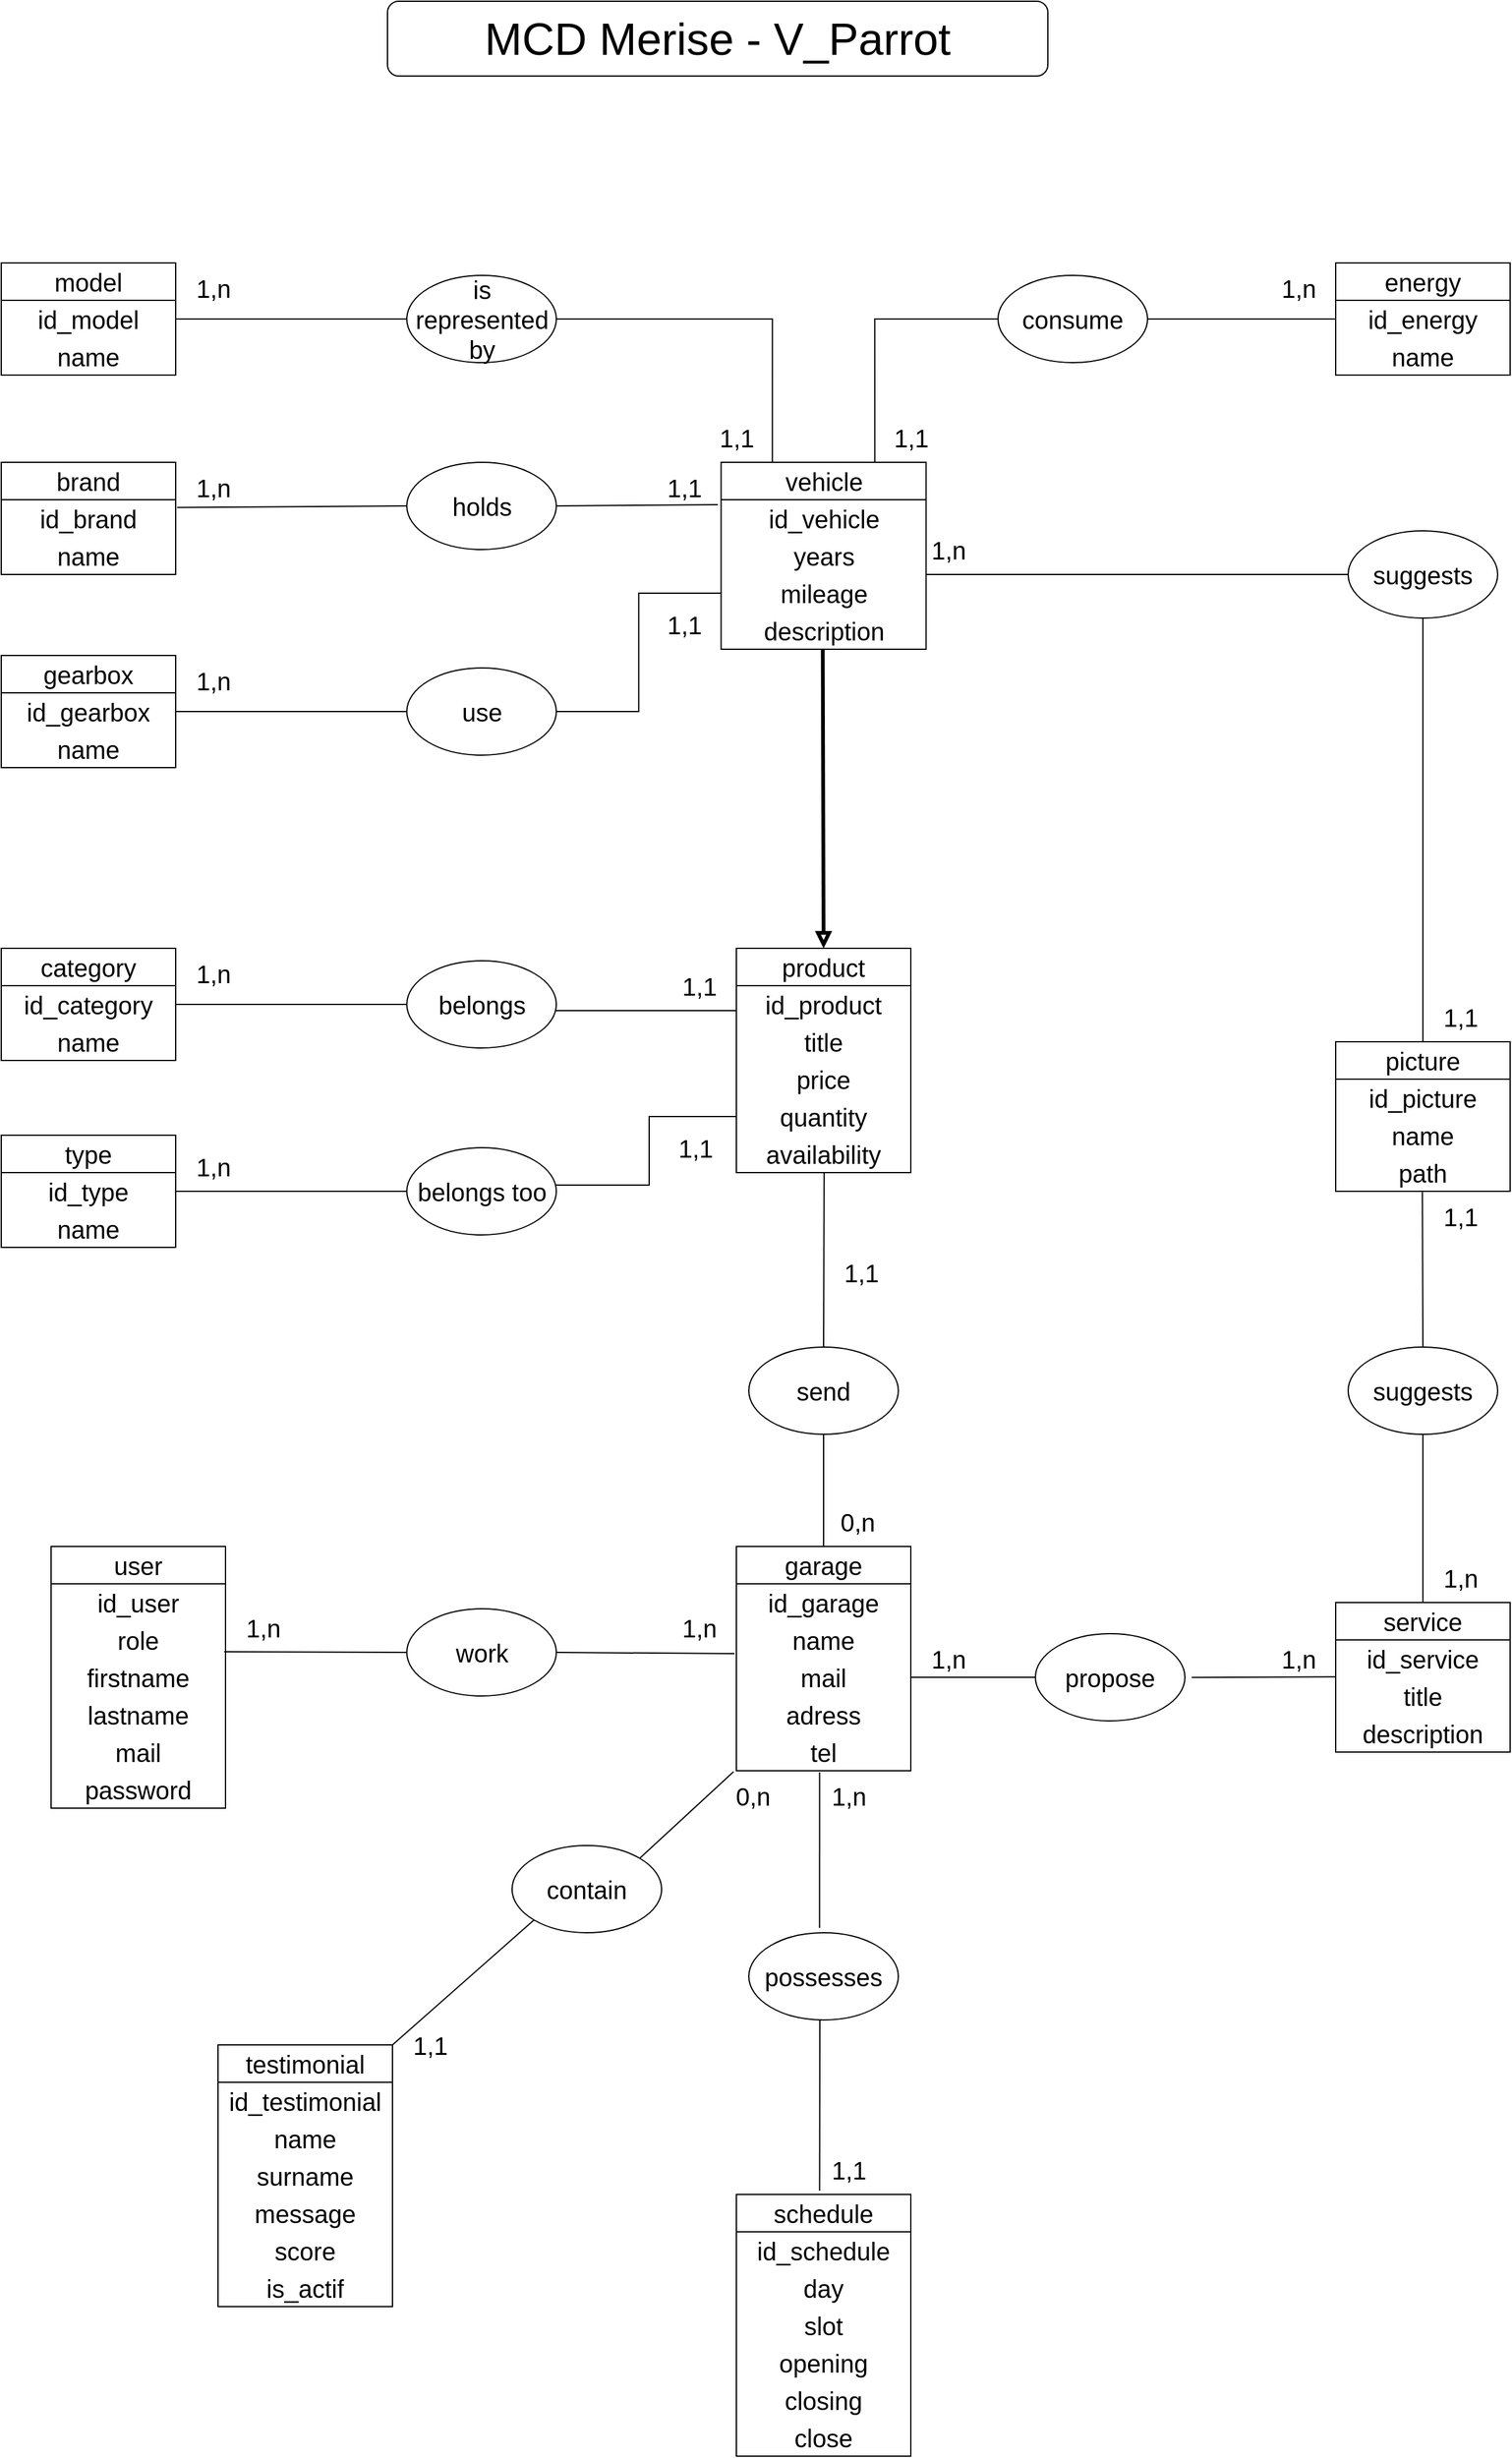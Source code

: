 <mxfile>
    <diagram name="Page-1" id="JTDgjrsOg8VIrQ7j6ZKq">
        <mxGraphModel dx="1249" dy="867" grid="1" gridSize="20" guides="1" tooltips="1" connect="1" arrows="1" fold="1" page="1" pageScale="1" pageWidth="827" pageHeight="1169" math="0" shadow="0">
            <root>
                <mxCell id="0"/>
                <mxCell id="1" parent="0"/>
                <mxCell id="MFYeefzVg2YBX95TLZvp-1" value="&lt;font style=&quot;font-size: 36px;&quot;&gt;MCD Merise - V_Parrot&lt;/font&gt;" style="rounded=1;whiteSpace=wrap;html=1;" parent="1" vertex="1">
                    <mxGeometry x="550" y="30" width="530" height="60" as="geometry"/>
                </mxCell>
                <mxCell id="MFYeefzVg2YBX95TLZvp-6" value="schedule" style="swimlane;fontStyle=0;childLayout=stackLayout;horizontal=1;startSize=30;horizontalStack=0;resizeParent=1;resizeParentMax=0;resizeLast=0;collapsible=1;marginBottom=0;whiteSpace=wrap;html=1;align=center;fontSize=20;" parent="1" vertex="1">
                    <mxGeometry x="830" y="1790" width="140" height="210" as="geometry"/>
                </mxCell>
                <mxCell id="MFYeefzVg2YBX95TLZvp-7" value="id_schedule" style="text;strokeColor=none;fillColor=none;align=center;verticalAlign=middle;spacingLeft=4;spacingRight=4;overflow=hidden;points=[[0,0.5],[1,0.5]];portConstraint=eastwest;rotatable=0;whiteSpace=wrap;html=1;fontSize=20;" parent="MFYeefzVg2YBX95TLZvp-6" vertex="1">
                    <mxGeometry y="30" width="140" height="30" as="geometry"/>
                </mxCell>
                <mxCell id="MFYeefzVg2YBX95TLZvp-8" value="day" style="text;strokeColor=none;fillColor=none;align=center;verticalAlign=middle;spacingLeft=4;spacingRight=4;overflow=hidden;points=[[0,0.5],[1,0.5]];portConstraint=eastwest;rotatable=0;whiteSpace=wrap;html=1;fontSize=20;" parent="MFYeefzVg2YBX95TLZvp-6" vertex="1">
                    <mxGeometry y="60" width="140" height="30" as="geometry"/>
                </mxCell>
                <mxCell id="MFYeefzVg2YBX95TLZvp-9" value="slot" style="text;strokeColor=none;fillColor=none;align=center;verticalAlign=middle;spacingLeft=4;spacingRight=4;overflow=hidden;points=[[0,0.5],[1,0.5]];portConstraint=eastwest;rotatable=0;whiteSpace=wrap;html=1;fontSize=20;" parent="MFYeefzVg2YBX95TLZvp-6" vertex="1">
                    <mxGeometry y="90" width="140" height="30" as="geometry"/>
                </mxCell>
                <mxCell id="MFYeefzVg2YBX95TLZvp-12" value="opening" style="text;strokeColor=none;fillColor=none;align=center;verticalAlign=middle;spacingLeft=4;spacingRight=4;overflow=hidden;points=[[0,0.5],[1,0.5]];portConstraint=eastwest;rotatable=0;whiteSpace=wrap;html=1;fontSize=20;" parent="MFYeefzVg2YBX95TLZvp-6" vertex="1">
                    <mxGeometry y="120" width="140" height="30" as="geometry"/>
                </mxCell>
                <mxCell id="MFYeefzVg2YBX95TLZvp-13" value="closing" style="text;strokeColor=none;fillColor=none;align=center;verticalAlign=middle;spacingLeft=4;spacingRight=4;overflow=hidden;points=[[0,0.5],[1,0.5]];portConstraint=eastwest;rotatable=0;whiteSpace=wrap;html=1;fontSize=20;" parent="MFYeefzVg2YBX95TLZvp-6" vertex="1">
                    <mxGeometry y="150" width="140" height="30" as="geometry"/>
                </mxCell>
                <mxCell id="MFYeefzVg2YBX95TLZvp-14" value="close" style="text;strokeColor=none;fillColor=none;align=center;verticalAlign=middle;spacingLeft=4;spacingRight=4;overflow=hidden;points=[[0,0.5],[1,0.5]];portConstraint=eastwest;rotatable=0;whiteSpace=wrap;html=1;fontSize=20;" parent="MFYeefzVg2YBX95TLZvp-6" vertex="1">
                    <mxGeometry y="180" width="140" height="30" as="geometry"/>
                </mxCell>
                <mxCell id="MFYeefzVg2YBX95TLZvp-15" value="garage" style="swimlane;fontStyle=0;childLayout=stackLayout;horizontal=1;startSize=30;horizontalStack=0;resizeParent=1;resizeParentMax=0;resizeLast=0;collapsible=1;marginBottom=0;whiteSpace=wrap;html=1;align=center;fontSize=20;" parent="1" vertex="1">
                    <mxGeometry x="830" y="1270" width="140" height="180" as="geometry"/>
                </mxCell>
                <mxCell id="MFYeefzVg2YBX95TLZvp-16" value="id_garage" style="text;strokeColor=none;fillColor=none;align=center;verticalAlign=middle;spacingLeft=4;spacingRight=4;overflow=hidden;points=[[0,0.5],[1,0.5]];portConstraint=eastwest;rotatable=0;whiteSpace=wrap;html=1;fontSize=20;" parent="MFYeefzVg2YBX95TLZvp-15" vertex="1">
                    <mxGeometry y="30" width="140" height="30" as="geometry"/>
                </mxCell>
                <mxCell id="MFYeefzVg2YBX95TLZvp-17" value="name" style="text;strokeColor=none;fillColor=none;align=center;verticalAlign=middle;spacingLeft=4;spacingRight=4;overflow=hidden;points=[[0,0.5],[1,0.5]];portConstraint=eastwest;rotatable=0;whiteSpace=wrap;html=1;fontSize=20;" parent="MFYeefzVg2YBX95TLZvp-15" vertex="1">
                    <mxGeometry y="60" width="140" height="30" as="geometry"/>
                </mxCell>
                <mxCell id="MFYeefzVg2YBX95TLZvp-18" value="mail" style="text;strokeColor=none;fillColor=none;align=center;verticalAlign=middle;spacingLeft=4;spacingRight=4;overflow=hidden;points=[[0,0.5],[1,0.5]];portConstraint=eastwest;rotatable=0;whiteSpace=wrap;html=1;fontSize=20;" parent="MFYeefzVg2YBX95TLZvp-15" vertex="1">
                    <mxGeometry y="90" width="140" height="30" as="geometry"/>
                </mxCell>
                <mxCell id="MFYeefzVg2YBX95TLZvp-19" value="adress" style="text;strokeColor=none;fillColor=none;align=center;verticalAlign=middle;spacingLeft=4;spacingRight=4;overflow=hidden;points=[[0,0.5],[1,0.5]];portConstraint=eastwest;rotatable=0;whiteSpace=wrap;html=1;fontSize=20;" parent="MFYeefzVg2YBX95TLZvp-15" vertex="1">
                    <mxGeometry y="120" width="140" height="30" as="geometry"/>
                </mxCell>
                <mxCell id="MFYeefzVg2YBX95TLZvp-21" value="tel" style="text;strokeColor=none;fillColor=none;align=center;verticalAlign=middle;spacingLeft=4;spacingRight=4;overflow=hidden;points=[[0,0.5],[1,0.5]];portConstraint=eastwest;rotatable=0;whiteSpace=wrap;html=1;fontSize=20;" parent="MFYeefzVg2YBX95TLZvp-15" vertex="1">
                    <mxGeometry y="150" width="140" height="30" as="geometry"/>
                </mxCell>
                <mxCell id="MFYeefzVg2YBX95TLZvp-22" value="possesses" style="ellipse;whiteSpace=wrap;html=1;fontSize=20;" parent="1" vertex="1">
                    <mxGeometry x="840" y="1580" width="120" height="70" as="geometry"/>
                </mxCell>
                <mxCell id="MFYeefzVg2YBX95TLZvp-23" value="" style="endArrow=none;html=1;rounded=0;entryX=0.477;entryY=1.043;entryDx=0;entryDy=0;entryPerimeter=0;exitX=0.473;exitY=-0.055;exitDx=0;exitDy=0;exitPerimeter=0;" parent="1" source="MFYeefzVg2YBX95TLZvp-22" target="MFYeefzVg2YBX95TLZvp-21" edge="1">
                    <mxGeometry width="50" height="50" relative="1" as="geometry">
                        <mxPoint x="890" y="1570" as="sourcePoint"/>
                        <mxPoint x="920" y="1470" as="targetPoint"/>
                    </mxGeometry>
                </mxCell>
                <mxCell id="MFYeefzVg2YBX95TLZvp-24" value="1,n" style="text;html=1;align=center;verticalAlign=middle;resizable=0;points=[];autosize=1;strokeColor=none;fillColor=none;fontSize=20;" parent="1" vertex="1">
                    <mxGeometry x="890" y="1450" width="60" height="40" as="geometry"/>
                </mxCell>
                <mxCell id="MFYeefzVg2YBX95TLZvp-25" value="" style="endArrow=none;html=1;rounded=0;entryX=0.477;entryY=1.043;entryDx=0;entryDy=0;entryPerimeter=0;exitX=0.477;exitY=-0.014;exitDx=0;exitDy=0;exitPerimeter=0;" parent="1" source="MFYeefzVg2YBX95TLZvp-6" edge="1">
                    <mxGeometry width="50" height="50" relative="1" as="geometry">
                        <mxPoint x="897" y="1745" as="sourcePoint"/>
                        <mxPoint x="897" y="1650" as="targetPoint"/>
                    </mxGeometry>
                </mxCell>
                <mxCell id="MFYeefzVg2YBX95TLZvp-26" value="1,1" style="text;html=1;align=center;verticalAlign=middle;resizable=0;points=[];autosize=1;strokeColor=none;fillColor=none;fontSize=20;" parent="1" vertex="1">
                    <mxGeometry x="890" y="1750" width="60" height="40" as="geometry"/>
                </mxCell>
                <mxCell id="MFYeefzVg2YBX95TLZvp-27" value="propose" style="ellipse;whiteSpace=wrap;html=1;fontSize=20;" parent="1" vertex="1">
                    <mxGeometry x="1070" y="1340" width="120" height="70" as="geometry"/>
                </mxCell>
                <mxCell id="MFYeefzVg2YBX95TLZvp-28" value="service" style="swimlane;fontStyle=0;childLayout=stackLayout;horizontal=1;startSize=30;horizontalStack=0;resizeParent=1;resizeParentMax=0;resizeLast=0;collapsible=1;marginBottom=0;whiteSpace=wrap;html=1;align=center;fontSize=20;" parent="1" vertex="1">
                    <mxGeometry x="1311" y="1315" width="140" height="120" as="geometry"/>
                </mxCell>
                <mxCell id="MFYeefzVg2YBX95TLZvp-29" value="id_service" style="text;strokeColor=none;fillColor=none;align=center;verticalAlign=middle;spacingLeft=4;spacingRight=4;overflow=hidden;points=[[0,0.5],[1,0.5]];portConstraint=eastwest;rotatable=0;whiteSpace=wrap;html=1;fontSize=20;" parent="MFYeefzVg2YBX95TLZvp-28" vertex="1">
                    <mxGeometry y="30" width="140" height="30" as="geometry"/>
                </mxCell>
                <mxCell id="MFYeefzVg2YBX95TLZvp-30" value="title" style="text;strokeColor=none;fillColor=none;align=center;verticalAlign=middle;spacingLeft=4;spacingRight=4;overflow=hidden;points=[[0,0.5],[1,0.5]];portConstraint=eastwest;rotatable=0;whiteSpace=wrap;html=1;fontSize=20;" parent="MFYeefzVg2YBX95TLZvp-28" vertex="1">
                    <mxGeometry y="60" width="140" height="30" as="geometry"/>
                </mxCell>
                <mxCell id="MFYeefzVg2YBX95TLZvp-31" value="description" style="text;strokeColor=none;fillColor=none;align=center;verticalAlign=middle;spacingLeft=4;spacingRight=4;overflow=hidden;points=[[0,0.5],[1,0.5]];portConstraint=eastwest;rotatable=0;whiteSpace=wrap;html=1;fontSize=20;" parent="MFYeefzVg2YBX95TLZvp-28" vertex="1">
                    <mxGeometry y="90" width="140" height="30" as="geometry"/>
                </mxCell>
                <mxCell id="MFYeefzVg2YBX95TLZvp-35" value="" style="endArrow=none;html=1;rounded=0;entryX=1;entryY=0.5;entryDx=0;entryDy=0;entryPerimeter=0;exitX=0;exitY=0.5;exitDx=0;exitDy=0;" parent="1" source="MFYeefzVg2YBX95TLZvp-27" target="MFYeefzVg2YBX95TLZvp-18" edge="1">
                    <mxGeometry width="50" height="50" relative="1" as="geometry">
                        <mxPoint x="970" y="1465" as="sourcePoint"/>
                        <mxPoint x="970" y="1370" as="targetPoint"/>
                    </mxGeometry>
                </mxCell>
                <mxCell id="MFYeefzVg2YBX95TLZvp-36" value="" style="endArrow=none;html=1;rounded=0;exitX=0;exitY=0.5;exitDx=0;exitDy=0;entryX=1.045;entryY=0.502;entryDx=0;entryDy=0;entryPerimeter=0;" parent="1" target="MFYeefzVg2YBX95TLZvp-27" edge="1">
                    <mxGeometry width="50" height="50" relative="1" as="geometry">
                        <mxPoint x="1311" y="1374.66" as="sourcePoint"/>
                        <mxPoint x="1210" y="1375" as="targetPoint"/>
                    </mxGeometry>
                </mxCell>
                <mxCell id="MFYeefzVg2YBX95TLZvp-37" value="testimonial" style="swimlane;fontStyle=0;childLayout=stackLayout;horizontal=1;startSize=30;horizontalStack=0;resizeParent=1;resizeParentMax=0;resizeLast=0;collapsible=1;marginBottom=0;whiteSpace=wrap;html=1;align=center;fontSize=20;" parent="1" vertex="1">
                    <mxGeometry x="414" y="1670" width="140" height="210" as="geometry"/>
                </mxCell>
                <mxCell id="MFYeefzVg2YBX95TLZvp-38" value="id_testimonial" style="text;strokeColor=none;fillColor=none;align=center;verticalAlign=middle;spacingLeft=4;spacingRight=4;overflow=hidden;points=[[0,0.5],[1,0.5]];portConstraint=eastwest;rotatable=0;whiteSpace=wrap;html=1;fontSize=20;" parent="MFYeefzVg2YBX95TLZvp-37" vertex="1">
                    <mxGeometry y="30" width="140" height="30" as="geometry"/>
                </mxCell>
                <mxCell id="MFYeefzVg2YBX95TLZvp-39" value="name" style="text;strokeColor=none;fillColor=none;align=center;verticalAlign=middle;spacingLeft=4;spacingRight=4;overflow=hidden;points=[[0,0.5],[1,0.5]];portConstraint=eastwest;rotatable=0;whiteSpace=wrap;html=1;fontSize=20;" parent="MFYeefzVg2YBX95TLZvp-37" vertex="1">
                    <mxGeometry y="60" width="140" height="30" as="geometry"/>
                </mxCell>
                <mxCell id="MFYeefzVg2YBX95TLZvp-40" value="surname" style="text;strokeColor=none;fillColor=none;align=center;verticalAlign=middle;spacingLeft=4;spacingRight=4;overflow=hidden;points=[[0,0.5],[1,0.5]];portConstraint=eastwest;rotatable=0;whiteSpace=wrap;html=1;fontSize=20;" parent="MFYeefzVg2YBX95TLZvp-37" vertex="1">
                    <mxGeometry y="90" width="140" height="30" as="geometry"/>
                </mxCell>
                <mxCell id="MFYeefzVg2YBX95TLZvp-41" value="message" style="text;strokeColor=none;fillColor=none;align=center;verticalAlign=middle;spacingLeft=4;spacingRight=4;overflow=hidden;points=[[0,0.5],[1,0.5]];portConstraint=eastwest;rotatable=0;whiteSpace=wrap;html=1;fontSize=20;" parent="MFYeefzVg2YBX95TLZvp-37" vertex="1">
                    <mxGeometry y="120" width="140" height="30" as="geometry"/>
                </mxCell>
                <mxCell id="MFYeefzVg2YBX95TLZvp-42" value="score" style="text;strokeColor=none;fillColor=none;align=center;verticalAlign=middle;spacingLeft=4;spacingRight=4;overflow=hidden;points=[[0,0.5],[1,0.5]];portConstraint=eastwest;rotatable=0;whiteSpace=wrap;html=1;fontSize=20;" parent="MFYeefzVg2YBX95TLZvp-37" vertex="1">
                    <mxGeometry y="150" width="140" height="30" as="geometry"/>
                </mxCell>
                <mxCell id="MFYeefzVg2YBX95TLZvp-43" value="is_actif" style="text;strokeColor=none;fillColor=none;align=center;verticalAlign=middle;spacingLeft=4;spacingRight=4;overflow=hidden;points=[[0,0.5],[1,0.5]];portConstraint=eastwest;rotatable=0;whiteSpace=wrap;html=1;fontSize=20;" parent="MFYeefzVg2YBX95TLZvp-37" vertex="1">
                    <mxGeometry y="180" width="140" height="30" as="geometry"/>
                </mxCell>
                <mxCell id="MFYeefzVg2YBX95TLZvp-44" value="contain" style="ellipse;whiteSpace=wrap;html=1;fontSize=20;" parent="1" vertex="1">
                    <mxGeometry x="650" y="1510" width="120" height="70" as="geometry"/>
                </mxCell>
                <mxCell id="MFYeefzVg2YBX95TLZvp-45" value="1,n" style="text;html=1;align=center;verticalAlign=middle;resizable=0;points=[];autosize=1;strokeColor=none;fillColor=none;fontSize=20;" parent="1" vertex="1">
                    <mxGeometry x="1251" y="1340" width="60" height="40" as="geometry"/>
                </mxCell>
                <mxCell id="MFYeefzVg2YBX95TLZvp-46" value="1,n" style="text;html=1;align=center;verticalAlign=middle;resizable=0;points=[];autosize=1;strokeColor=none;fillColor=none;fontSize=20;" parent="1" vertex="1">
                    <mxGeometry x="970" y="1340" width="60" height="40" as="geometry"/>
                </mxCell>
                <mxCell id="MFYeefzVg2YBX95TLZvp-47" value="" style="endArrow=none;html=1;rounded=0;entryX=-0.016;entryY=1.025;entryDx=0;entryDy=0;entryPerimeter=0;exitX=1;exitY=0;exitDx=0;exitDy=0;" parent="1" source="MFYeefzVg2YBX95TLZvp-44" target="MFYeefzVg2YBX95TLZvp-21" edge="1">
                    <mxGeometry width="50" height="50" relative="1" as="geometry">
                        <mxPoint x="750" y="1560" as="sourcePoint"/>
                        <mxPoint x="800" y="1510" as="targetPoint"/>
                    </mxGeometry>
                </mxCell>
                <mxCell id="MFYeefzVg2YBX95TLZvp-48" value="" style="endArrow=none;html=1;rounded=0;exitX=1;exitY=0;exitDx=0;exitDy=0;entryX=0;entryY=1;entryDx=0;entryDy=0;" parent="1" source="MFYeefzVg2YBX95TLZvp-37" target="MFYeefzVg2YBX95TLZvp-44" edge="1">
                    <mxGeometry width="50" height="50" relative="1" as="geometry">
                        <mxPoint x="810" y="1580" as="sourcePoint"/>
                        <mxPoint x="860" y="1530" as="targetPoint"/>
                    </mxGeometry>
                </mxCell>
                <mxCell id="MFYeefzVg2YBX95TLZvp-49" value="1,1" style="text;html=1;align=center;verticalAlign=middle;resizable=0;points=[];autosize=1;strokeColor=none;fillColor=none;fontSize=20;" parent="1" vertex="1">
                    <mxGeometry x="554" y="1650" width="60" height="40" as="geometry"/>
                </mxCell>
                <mxCell id="MFYeefzVg2YBX95TLZvp-50" value="0,n" style="text;html=1;align=center;verticalAlign=middle;resizable=0;points=[];autosize=1;strokeColor=none;fillColor=none;fontSize=20;" parent="1" vertex="1">
                    <mxGeometry x="812.5" y="1450" width="60" height="40" as="geometry"/>
                </mxCell>
                <mxCell id="MFYeefzVg2YBX95TLZvp-51" value="product" style="swimlane;fontStyle=0;childLayout=stackLayout;horizontal=1;startSize=30;horizontalStack=0;resizeParent=1;resizeParentMax=0;resizeLast=0;collapsible=1;marginBottom=0;whiteSpace=wrap;html=1;align=center;fontSize=20;" parent="1" vertex="1">
                    <mxGeometry x="830" y="790" width="140" height="180" as="geometry"/>
                </mxCell>
                <mxCell id="MFYeefzVg2YBX95TLZvp-52" value="id_product" style="text;strokeColor=none;fillColor=none;align=center;verticalAlign=middle;spacingLeft=4;spacingRight=4;overflow=hidden;points=[[0,0.5],[1,0.5]];portConstraint=eastwest;rotatable=0;whiteSpace=wrap;html=1;fontSize=20;" parent="MFYeefzVg2YBX95TLZvp-51" vertex="1">
                    <mxGeometry y="30" width="140" height="30" as="geometry"/>
                </mxCell>
                <mxCell id="MFYeefzVg2YBX95TLZvp-53" value="title" style="text;strokeColor=none;fillColor=none;align=center;verticalAlign=middle;spacingLeft=4;spacingRight=4;overflow=hidden;points=[[0,0.5],[1,0.5]];portConstraint=eastwest;rotatable=0;whiteSpace=wrap;html=1;fontSize=20;" parent="MFYeefzVg2YBX95TLZvp-51" vertex="1">
                    <mxGeometry y="60" width="140" height="30" as="geometry"/>
                </mxCell>
                <mxCell id="MFYeefzVg2YBX95TLZvp-54" value="price" style="text;strokeColor=none;fillColor=none;align=center;verticalAlign=middle;spacingLeft=4;spacingRight=4;overflow=hidden;points=[[0,0.5],[1,0.5]];portConstraint=eastwest;rotatable=0;whiteSpace=wrap;html=1;fontSize=20;" parent="MFYeefzVg2YBX95TLZvp-51" vertex="1">
                    <mxGeometry y="90" width="140" height="30" as="geometry"/>
                </mxCell>
                <mxCell id="MFYeefzVg2YBX95TLZvp-65" value="quantity" style="text;strokeColor=none;fillColor=none;align=center;verticalAlign=middle;spacingLeft=4;spacingRight=4;overflow=hidden;points=[[0,0.5],[1,0.5]];portConstraint=eastwest;rotatable=0;whiteSpace=wrap;html=1;fontSize=20;" parent="MFYeefzVg2YBX95TLZvp-51" vertex="1">
                    <mxGeometry y="120" width="140" height="30" as="geometry"/>
                </mxCell>
                <mxCell id="_IsvfJTw4x8gKUq2jgQw-2" value="availability" style="text;strokeColor=none;fillColor=none;align=center;verticalAlign=middle;spacingLeft=4;spacingRight=4;overflow=hidden;points=[[0,0.5],[1,0.5]];portConstraint=eastwest;rotatable=0;whiteSpace=wrap;html=1;fontSize=20;" parent="MFYeefzVg2YBX95TLZvp-51" vertex="1">
                    <mxGeometry y="150" width="140" height="30" as="geometry"/>
                </mxCell>
                <mxCell id="MFYeefzVg2YBX95TLZvp-58" value="send" style="ellipse;whiteSpace=wrap;html=1;fontSize=20;" parent="1" vertex="1">
                    <mxGeometry x="840" y="1110" width="120" height="70" as="geometry"/>
                </mxCell>
                <mxCell id="MFYeefzVg2YBX95TLZvp-59" value="" style="endArrow=none;html=1;rounded=0;entryX=0.5;entryY=1;entryDx=0;entryDy=0;exitX=0.5;exitY=0;exitDx=0;exitDy=0;" parent="1" source="MFYeefzVg2YBX95TLZvp-15" target="MFYeefzVg2YBX95TLZvp-58" edge="1">
                    <mxGeometry width="50" height="50" relative="1" as="geometry">
                        <mxPoint x="970" y="1230" as="sourcePoint"/>
                        <mxPoint x="980" y="1130" as="targetPoint"/>
                    </mxGeometry>
                </mxCell>
                <mxCell id="MFYeefzVg2YBX95TLZvp-60" value="" style="endArrow=none;html=1;rounded=0;exitX=0.5;exitY=0;exitDx=0;exitDy=0;entryX=0.503;entryY=1.005;entryDx=0;entryDy=0;entryPerimeter=0;" parent="1" source="MFYeefzVg2YBX95TLZvp-58" target="_IsvfJTw4x8gKUq2jgQw-2" edge="1">
                    <mxGeometry width="50" height="50" relative="1" as="geometry">
                        <mxPoint x="930" y="1180" as="sourcePoint"/>
                        <mxPoint x="898" y="1010" as="targetPoint"/>
                    </mxGeometry>
                </mxCell>
                <mxCell id="MFYeefzVg2YBX95TLZvp-61" value="0,n" style="text;html=1;align=center;verticalAlign=middle;resizable=0;points=[];autosize=1;strokeColor=none;fillColor=none;fontSize=20;" parent="1" vertex="1">
                    <mxGeometry x="897" y="1230" width="60" height="40" as="geometry"/>
                </mxCell>
                <mxCell id="MFYeefzVg2YBX95TLZvp-62" value="1,1" style="text;html=1;align=center;verticalAlign=middle;resizable=0;points=[];autosize=1;strokeColor=none;fillColor=none;fontSize=20;" parent="1" vertex="1">
                    <mxGeometry x="900" y="1030" width="60" height="40" as="geometry"/>
                </mxCell>
                <mxCell id="MFYeefzVg2YBX95TLZvp-66" value="user" style="swimlane;fontStyle=0;childLayout=stackLayout;horizontal=1;startSize=30;horizontalStack=0;resizeParent=1;resizeParentMax=0;resizeLast=0;collapsible=1;marginBottom=0;whiteSpace=wrap;html=1;align=center;fontSize=20;" parent="1" vertex="1">
                    <mxGeometry x="280" y="1270" width="140" height="210" as="geometry"/>
                </mxCell>
                <mxCell id="MFYeefzVg2YBX95TLZvp-67" value="id_user" style="text;strokeColor=none;fillColor=none;align=center;verticalAlign=middle;spacingLeft=4;spacingRight=4;overflow=hidden;points=[[0,0.5],[1,0.5]];portConstraint=eastwest;rotatable=0;whiteSpace=wrap;html=1;fontSize=20;" parent="MFYeefzVg2YBX95TLZvp-66" vertex="1">
                    <mxGeometry y="30" width="140" height="30" as="geometry"/>
                </mxCell>
                <mxCell id="3" value="role" style="text;strokeColor=none;fillColor=none;align=center;verticalAlign=middle;spacingLeft=4;spacingRight=4;overflow=hidden;points=[[0,0.5],[1,0.5]];portConstraint=eastwest;rotatable=0;whiteSpace=wrap;html=1;fontSize=20;" vertex="1" parent="MFYeefzVg2YBX95TLZvp-66">
                    <mxGeometry y="60" width="140" height="30" as="geometry"/>
                </mxCell>
                <mxCell id="MFYeefzVg2YBX95TLZvp-68" value="firstname" style="text;strokeColor=none;fillColor=none;align=center;verticalAlign=middle;spacingLeft=4;spacingRight=4;overflow=hidden;points=[[0,0.5],[1,0.5]];portConstraint=eastwest;rotatable=0;whiteSpace=wrap;html=1;fontSize=20;" parent="MFYeefzVg2YBX95TLZvp-66" vertex="1">
                    <mxGeometry y="90" width="140" height="30" as="geometry"/>
                </mxCell>
                <mxCell id="MFYeefzVg2YBX95TLZvp-69" value="lastname" style="text;strokeColor=none;fillColor=none;align=center;verticalAlign=middle;spacingLeft=4;spacingRight=4;overflow=hidden;points=[[0,0.5],[1,0.5]];portConstraint=eastwest;rotatable=0;whiteSpace=wrap;html=1;fontSize=20;" parent="MFYeefzVg2YBX95TLZvp-66" vertex="1">
                    <mxGeometry y="120" width="140" height="30" as="geometry"/>
                </mxCell>
                <mxCell id="MFYeefzVg2YBX95TLZvp-70" value="mail" style="text;strokeColor=none;fillColor=none;align=center;verticalAlign=middle;spacingLeft=4;spacingRight=4;overflow=hidden;points=[[0,0.5],[1,0.5]];portConstraint=eastwest;rotatable=0;whiteSpace=wrap;html=1;fontSize=20;" parent="MFYeefzVg2YBX95TLZvp-66" vertex="1">
                    <mxGeometry y="150" width="140" height="30" as="geometry"/>
                </mxCell>
                <mxCell id="MFYeefzVg2YBX95TLZvp-71" value="password" style="text;strokeColor=none;fillColor=none;align=center;verticalAlign=middle;spacingLeft=4;spacingRight=4;overflow=hidden;points=[[0,0.5],[1,0.5]];portConstraint=eastwest;rotatable=0;whiteSpace=wrap;html=1;fontSize=20;" parent="MFYeefzVg2YBX95TLZvp-66" vertex="1">
                    <mxGeometry y="180" width="140" height="30" as="geometry"/>
                </mxCell>
                <mxCell id="MFYeefzVg2YBX95TLZvp-77" value="work" style="ellipse;whiteSpace=wrap;html=1;fontSize=20;" parent="1" vertex="1">
                    <mxGeometry x="565.5" y="1320" width="120" height="70" as="geometry"/>
                </mxCell>
                <mxCell id="MFYeefzVg2YBX95TLZvp-81" value="" style="endArrow=none;html=1;rounded=0;exitX=-0.017;exitY=0.988;exitDx=0;exitDy=0;entryX=0;entryY=0.5;entryDx=0;entryDy=0;exitPerimeter=0;" parent="1" source="MFYeefzVg2YBX95TLZvp-96" target="MFYeefzVg2YBX95TLZvp-77" edge="1">
                    <mxGeometry width="50" height="50" relative="1" as="geometry">
                        <mxPoint x="600" y="1371" as="sourcePoint"/>
                        <mxPoint x="650" y="1321" as="targetPoint"/>
                    </mxGeometry>
                </mxCell>
                <mxCell id="MFYeefzVg2YBX95TLZvp-82" value="" style="endArrow=none;html=1;rounded=0;exitX=1;exitY=0.5;exitDx=0;exitDy=0;entryX=-0.011;entryY=0.867;entryDx=0;entryDy=0;entryPerimeter=0;" parent="1" source="MFYeefzVg2YBX95TLZvp-77" target="MFYeefzVg2YBX95TLZvp-17" edge="1">
                    <mxGeometry width="50" height="50" relative="1" as="geometry">
                        <mxPoint x="690" y="1160" as="sourcePoint"/>
                        <mxPoint x="740" y="1110" as="targetPoint"/>
                    </mxGeometry>
                </mxCell>
                <mxCell id="MFYeefzVg2YBX95TLZvp-94" value="1,n" style="text;html=1;align=center;verticalAlign=middle;resizable=0;points=[];autosize=1;strokeColor=none;fillColor=none;fontSize=20;" parent="1" vertex="1">
                    <mxGeometry x="770" y="1315" width="60" height="40" as="geometry"/>
                </mxCell>
                <mxCell id="MFYeefzVg2YBX95TLZvp-96" value="1,n" style="text;html=1;align=center;verticalAlign=middle;resizable=0;points=[];autosize=1;strokeColor=none;fillColor=none;fontSize=20;" parent="1" vertex="1">
                    <mxGeometry x="420" y="1315" width="60" height="40" as="geometry"/>
                </mxCell>
                <mxCell id="MFYeefzVg2YBX95TLZvp-98" value="vehicle" style="swimlane;fontStyle=0;childLayout=stackLayout;horizontal=1;startSize=30;horizontalStack=0;resizeParent=1;resizeParentMax=0;resizeLast=0;collapsible=1;marginBottom=0;whiteSpace=wrap;html=1;align=center;fontSize=20;" parent="1" vertex="1">
                    <mxGeometry x="817.75" y="400" width="164.5" height="150" as="geometry"/>
                </mxCell>
                <mxCell id="MFYeefzVg2YBX95TLZvp-99" value="id_vehicle" style="text;strokeColor=none;fillColor=none;align=center;verticalAlign=middle;spacingLeft=4;spacingRight=4;overflow=hidden;points=[[0,0.5],[1,0.5]];portConstraint=eastwest;rotatable=0;whiteSpace=wrap;html=1;fontSize=20;" parent="MFYeefzVg2YBX95TLZvp-98" vertex="1">
                    <mxGeometry y="30" width="164.5" height="30" as="geometry"/>
                </mxCell>
                <mxCell id="MFYeefzVg2YBX95TLZvp-100" value="years" style="text;strokeColor=none;fillColor=none;align=center;verticalAlign=middle;spacingLeft=4;spacingRight=4;overflow=hidden;points=[[0,0.5],[1,0.5]];portConstraint=eastwest;rotatable=0;whiteSpace=wrap;html=1;fontSize=20;" parent="MFYeefzVg2YBX95TLZvp-98" vertex="1">
                    <mxGeometry y="60" width="164.5" height="30" as="geometry"/>
                </mxCell>
                <mxCell id="MFYeefzVg2YBX95TLZvp-101" value="mileage" style="text;strokeColor=none;fillColor=none;align=center;verticalAlign=middle;spacingLeft=4;spacingRight=4;overflow=hidden;points=[[0,0.5],[1,0.5]];portConstraint=eastwest;rotatable=0;whiteSpace=wrap;html=1;fontSize=20;" parent="MFYeefzVg2YBX95TLZvp-98" vertex="1">
                    <mxGeometry y="90" width="164.5" height="30" as="geometry"/>
                </mxCell>
                <mxCell id="MFYeefzVg2YBX95TLZvp-102" value="description" style="text;strokeColor=none;fillColor=none;align=center;verticalAlign=middle;spacingLeft=4;spacingRight=4;overflow=hidden;points=[[0,0.5],[1,0.5]];portConstraint=eastwest;rotatable=0;whiteSpace=wrap;html=1;fontSize=20;" parent="MFYeefzVg2YBX95TLZvp-98" vertex="1">
                    <mxGeometry y="120" width="164.5" height="30" as="geometry"/>
                </mxCell>
                <mxCell id="MFYeefzVg2YBX95TLZvp-106" value="" style="endArrow=none;html=1;rounded=0;exitX=0.5;exitY=0;exitDx=0;exitDy=0;entryX=0.496;entryY=1.002;entryDx=0;entryDy=0;entryPerimeter=0;endFill=0;startArrow=block;startFill=0;strokeWidth=3;" parent="1" source="MFYeefzVg2YBX95TLZvp-51" target="MFYeefzVg2YBX95TLZvp-102" edge="1">
                    <mxGeometry width="50" height="50" relative="1" as="geometry">
                        <mxPoint x="900" y="650" as="sourcePoint"/>
                        <mxPoint x="900.28" y="550.93" as="targetPoint"/>
                    </mxGeometry>
                </mxCell>
                <mxCell id="MFYeefzVg2YBX95TLZvp-109" value="gearbox" style="swimlane;fontStyle=0;childLayout=stackLayout;horizontal=1;startSize=30;horizontalStack=0;resizeParent=1;resizeParentMax=0;resizeLast=0;collapsible=1;marginBottom=0;whiteSpace=wrap;html=1;align=center;fontSize=20;" parent="1" vertex="1">
                    <mxGeometry x="240" y="555" width="140" height="90" as="geometry"/>
                </mxCell>
                <mxCell id="MFYeefzVg2YBX95TLZvp-110" value="id_gearbox" style="text;strokeColor=none;fillColor=none;align=center;verticalAlign=middle;spacingLeft=4;spacingRight=4;overflow=hidden;points=[[0,0.5],[1,0.5]];portConstraint=eastwest;rotatable=0;whiteSpace=wrap;html=1;fontSize=20;" parent="MFYeefzVg2YBX95TLZvp-109" vertex="1">
                    <mxGeometry y="30" width="140" height="30" as="geometry"/>
                </mxCell>
                <mxCell id="MFYeefzVg2YBX95TLZvp-111" value="name" style="text;strokeColor=none;fillColor=none;align=center;verticalAlign=middle;spacingLeft=4;spacingRight=4;overflow=hidden;points=[[0,0.5],[1,0.5]];portConstraint=eastwest;rotatable=0;whiteSpace=wrap;html=1;fontSize=20;" parent="MFYeefzVg2YBX95TLZvp-109" vertex="1">
                    <mxGeometry y="60" width="140" height="30" as="geometry"/>
                </mxCell>
                <mxCell id="J0rR2LLyimg7_eQ2emDZ-1" style="edgeStyle=orthogonalEdgeStyle;rounded=0;orthogonalLoop=1;jettySize=auto;html=1;entryX=0;entryY=0.5;entryDx=0;entryDy=0;exitX=1;exitY=0.5;exitDx=0;exitDy=0;endArrow=none;endFill=0;" parent="1" source="MFYeefzVg2YBX95TLZvp-114" target="MFYeefzVg2YBX95TLZvp-101" edge="1">
                    <mxGeometry relative="1" as="geometry"/>
                </mxCell>
                <mxCell id="MFYeefzVg2YBX95TLZvp-114" value="use" style="ellipse;whiteSpace=wrap;html=1;fontSize=20;" parent="1" vertex="1">
                    <mxGeometry x="565.5" y="565" width="120" height="70" as="geometry"/>
                </mxCell>
                <mxCell id="MFYeefzVg2YBX95TLZvp-116" value="" style="endArrow=none;html=1;rounded=0;exitX=0;exitY=0.5;exitDx=0;exitDy=0;entryX=1;entryY=0.5;entryDx=0;entryDy=0;" parent="1" source="MFYeefzVg2YBX95TLZvp-114" target="MFYeefzVg2YBX95TLZvp-110" edge="1">
                    <mxGeometry width="50" height="50" relative="1" as="geometry">
                        <mxPoint x="890" y="320" as="sourcePoint"/>
                        <mxPoint x="940" y="270" as="targetPoint"/>
                    </mxGeometry>
                </mxCell>
                <mxCell id="MFYeefzVg2YBX95TLZvp-118" value="brand" style="swimlane;fontStyle=0;childLayout=stackLayout;horizontal=1;startSize=30;horizontalStack=0;resizeParent=1;resizeParentMax=0;resizeLast=0;collapsible=1;marginBottom=0;whiteSpace=wrap;html=1;align=center;fontSize=20;" parent="1" vertex="1">
                    <mxGeometry x="240" y="400" width="140" height="90" as="geometry"/>
                </mxCell>
                <mxCell id="MFYeefzVg2YBX95TLZvp-119" value="id_brand" style="text;strokeColor=none;fillColor=none;align=center;verticalAlign=middle;spacingLeft=4;spacingRight=4;overflow=hidden;points=[[0,0.5],[1,0.5]];portConstraint=eastwest;rotatable=0;whiteSpace=wrap;html=1;fontSize=20;" parent="MFYeefzVg2YBX95TLZvp-118" vertex="1">
                    <mxGeometry y="30" width="140" height="30" as="geometry"/>
                </mxCell>
                <mxCell id="MFYeefzVg2YBX95TLZvp-120" value="name" style="text;strokeColor=none;fillColor=none;align=center;verticalAlign=middle;spacingLeft=4;spacingRight=4;overflow=hidden;points=[[0,0.5],[1,0.5]];portConstraint=eastwest;rotatable=0;whiteSpace=wrap;html=1;fontSize=20;" parent="MFYeefzVg2YBX95TLZvp-118" vertex="1">
                    <mxGeometry y="60" width="140" height="30" as="geometry"/>
                </mxCell>
                <mxCell id="MFYeefzVg2YBX95TLZvp-121" value="holds" style="ellipse;whiteSpace=wrap;html=1;fontSize=20;" parent="1" vertex="1">
                    <mxGeometry x="565.5" y="400" width="120" height="70" as="geometry"/>
                </mxCell>
                <mxCell id="MFYeefzVg2YBX95TLZvp-122" value="" style="endArrow=none;html=1;rounded=0;exitX=1.008;exitY=0.207;exitDx=0;exitDy=0;entryX=0;entryY=0.5;entryDx=0;entryDy=0;exitPerimeter=0;" parent="1" source="MFYeefzVg2YBX95TLZvp-119" target="MFYeefzVg2YBX95TLZvp-121" edge="1">
                    <mxGeometry width="50" height="50" relative="1" as="geometry">
                        <mxPoint x="670" y="260" as="sourcePoint"/>
                        <mxPoint x="720" y="210" as="targetPoint"/>
                    </mxGeometry>
                </mxCell>
                <mxCell id="MFYeefzVg2YBX95TLZvp-123" value="" style="endArrow=none;html=1;rounded=0;entryX=1;entryY=0.5;entryDx=0;entryDy=0;exitX=-0.016;exitY=0.133;exitDx=0;exitDy=0;exitPerimeter=0;" parent="1" source="MFYeefzVg2YBX95TLZvp-99" target="MFYeefzVg2YBX95TLZvp-121" edge="1">
                    <mxGeometry width="50" height="50" relative="1" as="geometry">
                        <mxPoint x="765.5" y="470" as="sourcePoint"/>
                        <mxPoint x="740" y="230" as="targetPoint"/>
                    </mxGeometry>
                </mxCell>
                <mxCell id="MFYeefzVg2YBX95TLZvp-125" value="1,n" style="text;html=1;align=center;verticalAlign=middle;resizable=0;points=[];autosize=1;strokeColor=none;fillColor=none;fontSize=20;" parent="1" vertex="1">
                    <mxGeometry x="380" y="555" width="60" height="40" as="geometry"/>
                </mxCell>
                <mxCell id="MFYeefzVg2YBX95TLZvp-126" value="1,1" style="text;html=1;align=center;verticalAlign=middle;resizable=0;points=[];autosize=1;strokeColor=none;fillColor=none;fontSize=20;" parent="1" vertex="1">
                    <mxGeometry x="757.75" y="510" width="60" height="40" as="geometry"/>
                </mxCell>
                <mxCell id="MFYeefzVg2YBX95TLZvp-127" value="1,1" style="text;html=1;align=center;verticalAlign=middle;resizable=0;points=[];autosize=1;strokeColor=none;fillColor=none;fontSize=20;" parent="1" vertex="1">
                    <mxGeometry x="757.75" y="400" width="60" height="40" as="geometry"/>
                </mxCell>
                <mxCell id="MFYeefzVg2YBX95TLZvp-128" value="1,n" style="text;html=1;align=center;verticalAlign=middle;resizable=0;points=[];autosize=1;strokeColor=none;fillColor=none;fontSize=20;" parent="1" vertex="1">
                    <mxGeometry x="380" y="400" width="60" height="40" as="geometry"/>
                </mxCell>
                <mxCell id="MFYeefzVg2YBX95TLZvp-129" value="picture" style="swimlane;fontStyle=0;childLayout=stackLayout;horizontal=1;startSize=30;horizontalStack=0;resizeParent=1;resizeParentMax=0;resizeLast=0;collapsible=1;marginBottom=0;whiteSpace=wrap;html=1;align=center;fontSize=20;" parent="1" vertex="1">
                    <mxGeometry x="1311" y="865" width="140" height="120" as="geometry"/>
                </mxCell>
                <mxCell id="MFYeefzVg2YBX95TLZvp-130" value="id_picture" style="text;strokeColor=none;fillColor=none;align=center;verticalAlign=middle;spacingLeft=4;spacingRight=4;overflow=hidden;points=[[0,0.5],[1,0.5]];portConstraint=eastwest;rotatable=0;whiteSpace=wrap;html=1;fontSize=20;" parent="MFYeefzVg2YBX95TLZvp-129" vertex="1">
                    <mxGeometry y="30" width="140" height="30" as="geometry"/>
                </mxCell>
                <mxCell id="MFYeefzVg2YBX95TLZvp-131" value="name" style="text;strokeColor=none;fillColor=none;align=center;verticalAlign=middle;spacingLeft=4;spacingRight=4;overflow=hidden;points=[[0,0.5],[1,0.5]];portConstraint=eastwest;rotatable=0;whiteSpace=wrap;html=1;fontSize=20;" parent="MFYeefzVg2YBX95TLZvp-129" vertex="1">
                    <mxGeometry y="60" width="140" height="30" as="geometry"/>
                </mxCell>
                <mxCell id="MFYeefzVg2YBX95TLZvp-132" value="path" style="text;strokeColor=none;fillColor=none;align=center;verticalAlign=middle;spacingLeft=4;spacingRight=4;overflow=hidden;points=[[0,0.5],[1,0.5]];portConstraint=eastwest;rotatable=0;whiteSpace=wrap;html=1;fontSize=20;" parent="MFYeefzVg2YBX95TLZvp-129" vertex="1">
                    <mxGeometry y="90" width="140" height="30" as="geometry"/>
                </mxCell>
                <mxCell id="MFYeefzVg2YBX95TLZvp-134" value="suggests" style="ellipse;whiteSpace=wrap;html=1;fontSize=20;" parent="1" vertex="1">
                    <mxGeometry x="1321" y="455" width="120" height="70" as="geometry"/>
                </mxCell>
                <mxCell id="MFYeefzVg2YBX95TLZvp-135" value="suggests" style="ellipse;whiteSpace=wrap;html=1;fontSize=20;" parent="1" vertex="1">
                    <mxGeometry x="1321" y="1110" width="120" height="70" as="geometry"/>
                </mxCell>
                <mxCell id="MFYeefzVg2YBX95TLZvp-136" value="" style="endArrow=none;html=1;rounded=0;entryX=0;entryY=0.5;entryDx=0;entryDy=0;exitX=0.2;exitY=1;exitDx=0;exitDy=0;exitPerimeter=0;" parent="1" source="MFYeefzVg2YBX95TLZvp-143" target="MFYeefzVg2YBX95TLZvp-134" edge="1">
                    <mxGeometry width="50" height="50" relative="1" as="geometry">
                        <mxPoint x="1190" y="780" as="sourcePoint"/>
                        <mxPoint x="1240" y="730" as="targetPoint"/>
                    </mxGeometry>
                </mxCell>
                <mxCell id="MFYeefzVg2YBX95TLZvp-137" value="" style="endArrow=none;html=1;rounded=0;entryX=0.5;entryY=1;entryDx=0;entryDy=0;exitX=0.5;exitY=0;exitDx=0;exitDy=0;" parent="1" source="MFYeefzVg2YBX95TLZvp-129" target="MFYeefzVg2YBX95TLZvp-134" edge="1">
                    <mxGeometry width="50" height="50" relative="1" as="geometry">
                        <mxPoint x="1170" y="700" as="sourcePoint"/>
                        <mxPoint x="1220" y="650" as="targetPoint"/>
                    </mxGeometry>
                </mxCell>
                <mxCell id="MFYeefzVg2YBX95TLZvp-138" value="" style="endArrow=none;html=1;rounded=0;entryX=0.5;entryY=1;entryDx=0;entryDy=0;exitX=0.5;exitY=0;exitDx=0;exitDy=0;" parent="1" source="MFYeefzVg2YBX95TLZvp-28" target="MFYeefzVg2YBX95TLZvp-135" edge="1">
                    <mxGeometry width="50" height="50" relative="1" as="geometry">
                        <mxPoint x="1250" y="1220" as="sourcePoint"/>
                        <mxPoint x="1300" y="1170" as="targetPoint"/>
                    </mxGeometry>
                </mxCell>
                <mxCell id="MFYeefzVg2YBX95TLZvp-139" value="" style="endArrow=none;html=1;rounded=0;exitX=0.5;exitY=0;exitDx=0;exitDy=0;entryX=0.497;entryY=1.021;entryDx=0;entryDy=0;entryPerimeter=0;" parent="1" source="MFYeefzVg2YBX95TLZvp-135" target="MFYeefzVg2YBX95TLZvp-132" edge="1">
                    <mxGeometry width="50" height="50" relative="1" as="geometry">
                        <mxPoint x="1250" y="1220" as="sourcePoint"/>
                        <mxPoint x="1150" y="1090" as="targetPoint"/>
                    </mxGeometry>
                </mxCell>
                <mxCell id="MFYeefzVg2YBX95TLZvp-140" value="1,n" style="text;html=1;align=center;verticalAlign=middle;resizable=0;points=[];autosize=1;strokeColor=none;fillColor=none;fontSize=20;" parent="1" vertex="1">
                    <mxGeometry x="1381" y="1275" width="60" height="40" as="geometry"/>
                </mxCell>
                <mxCell id="MFYeefzVg2YBX95TLZvp-141" value="1,1" style="text;html=1;align=center;verticalAlign=middle;resizable=0;points=[];autosize=1;strokeColor=none;fillColor=none;fontSize=20;" parent="1" vertex="1">
                    <mxGeometry x="1381" y="985" width="60" height="40" as="geometry"/>
                </mxCell>
                <mxCell id="MFYeefzVg2YBX95TLZvp-142" value="1,1" style="text;html=1;align=center;verticalAlign=middle;resizable=0;points=[];autosize=1;strokeColor=none;fillColor=none;fontSize=20;" parent="1" vertex="1">
                    <mxGeometry x="1381" y="825" width="60" height="40" as="geometry"/>
                </mxCell>
                <mxCell id="MFYeefzVg2YBX95TLZvp-143" value="1,n" style="text;html=1;align=center;verticalAlign=middle;resizable=0;points=[];autosize=1;strokeColor=none;fillColor=none;fontSize=20;" parent="1" vertex="1">
                    <mxGeometry x="970" y="450" width="60" height="40" as="geometry"/>
                </mxCell>
                <mxCell id="b-tqWk1eXTbQrMEXyWfv-1" value="category" style="swimlane;fontStyle=0;childLayout=stackLayout;horizontal=1;startSize=30;horizontalStack=0;resizeParent=1;resizeParentMax=0;resizeLast=0;collapsible=1;marginBottom=0;whiteSpace=wrap;html=1;align=center;fontSize=20;" parent="1" vertex="1">
                    <mxGeometry x="240" y="790" width="140" height="90" as="geometry"/>
                </mxCell>
                <mxCell id="b-tqWk1eXTbQrMEXyWfv-2" value="id_category" style="text;strokeColor=none;fillColor=none;align=center;verticalAlign=middle;spacingLeft=4;spacingRight=4;overflow=hidden;points=[[0,0.5],[1,0.5]];portConstraint=eastwest;rotatable=0;whiteSpace=wrap;html=1;fontSize=20;" parent="b-tqWk1eXTbQrMEXyWfv-1" vertex="1">
                    <mxGeometry y="30" width="140" height="30" as="geometry"/>
                </mxCell>
                <mxCell id="b-tqWk1eXTbQrMEXyWfv-3" value="name" style="text;strokeColor=none;fillColor=none;align=center;verticalAlign=middle;spacingLeft=4;spacingRight=4;overflow=hidden;points=[[0,0.5],[1,0.5]];portConstraint=eastwest;rotatable=0;whiteSpace=wrap;html=1;fontSize=20;" parent="b-tqWk1eXTbQrMEXyWfv-1" vertex="1">
                    <mxGeometry y="60" width="140" height="30" as="geometry"/>
                </mxCell>
                <mxCell id="b-tqWk1eXTbQrMEXyWfv-4" value="type" style="swimlane;fontStyle=0;childLayout=stackLayout;horizontal=1;startSize=30;horizontalStack=0;resizeParent=1;resizeParentMax=0;resizeLast=0;collapsible=1;marginBottom=0;whiteSpace=wrap;html=1;align=center;fontSize=20;" parent="1" vertex="1">
                    <mxGeometry x="240" y="940" width="140" height="90" as="geometry"/>
                </mxCell>
                <mxCell id="b-tqWk1eXTbQrMEXyWfv-5" value="id_type" style="text;strokeColor=none;fillColor=none;align=center;verticalAlign=middle;spacingLeft=4;spacingRight=4;overflow=hidden;points=[[0,0.5],[1,0.5]];portConstraint=eastwest;rotatable=0;whiteSpace=wrap;html=1;fontSize=20;" parent="b-tqWk1eXTbQrMEXyWfv-4" vertex="1">
                    <mxGeometry y="30" width="140" height="30" as="geometry"/>
                </mxCell>
                <mxCell id="b-tqWk1eXTbQrMEXyWfv-6" value="name" style="text;strokeColor=none;fillColor=none;align=center;verticalAlign=middle;spacingLeft=4;spacingRight=4;overflow=hidden;points=[[0,0.5],[1,0.5]];portConstraint=eastwest;rotatable=0;whiteSpace=wrap;html=1;fontSize=20;" parent="b-tqWk1eXTbQrMEXyWfv-4" vertex="1">
                    <mxGeometry y="60" width="140" height="30" as="geometry"/>
                </mxCell>
                <mxCell id="b-tqWk1eXTbQrMEXyWfv-7" style="edgeStyle=orthogonalEdgeStyle;rounded=0;orthogonalLoop=1;jettySize=auto;html=1;entryX=1;entryY=0.5;entryDx=0;entryDy=0;endArrow=none;endFill=0;" parent="1" source="b-tqWk1eXTbQrMEXyWfv-9" target="b-tqWk1eXTbQrMEXyWfv-2" edge="1">
                    <mxGeometry relative="1" as="geometry"/>
                </mxCell>
                <mxCell id="b-tqWk1eXTbQrMEXyWfv-8" style="edgeStyle=orthogonalEdgeStyle;rounded=0;orthogonalLoop=1;jettySize=auto;html=1;entryX=0;entryY=0.5;entryDx=0;entryDy=0;endArrow=none;endFill=0;" parent="1" source="b-tqWk1eXTbQrMEXyWfv-9" edge="1">
                    <mxGeometry relative="1" as="geometry">
                        <mxPoint x="830" y="835" as="targetPoint"/>
                        <Array as="points">
                            <mxPoint x="830" y="840"/>
                        </Array>
                    </mxGeometry>
                </mxCell>
                <mxCell id="b-tqWk1eXTbQrMEXyWfv-9" value="belongs" style="ellipse;whiteSpace=wrap;html=1;fontSize=20;" parent="1" vertex="1">
                    <mxGeometry x="565.5" y="800" width="120" height="70" as="geometry"/>
                </mxCell>
                <mxCell id="b-tqWk1eXTbQrMEXyWfv-10" style="edgeStyle=orthogonalEdgeStyle;rounded=0;orthogonalLoop=1;jettySize=auto;html=1;entryX=0;entryY=0.5;entryDx=0;entryDy=0;endArrow=none;endFill=0;" parent="1" source="b-tqWk1eXTbQrMEXyWfv-11" edge="1">
                    <mxGeometry relative="1" as="geometry">
                        <Array as="points">
                            <mxPoint x="760" y="980"/>
                            <mxPoint x="760" y="925"/>
                        </Array>
                        <mxPoint x="830" y="925" as="targetPoint"/>
                    </mxGeometry>
                </mxCell>
                <mxCell id="b-tqWk1eXTbQrMEXyWfv-11" value="belongs too" style="ellipse;whiteSpace=wrap;html=1;fontSize=20;" parent="1" vertex="1">
                    <mxGeometry x="565.5" y="950" width="120" height="70" as="geometry"/>
                </mxCell>
                <mxCell id="b-tqWk1eXTbQrMEXyWfv-12" value="1,1" style="text;html=1;align=center;verticalAlign=middle;resizable=0;points=[];autosize=1;strokeColor=none;fillColor=none;fontSize=20;" parent="1" vertex="1">
                    <mxGeometry x="770" y="800" width="60" height="40" as="geometry"/>
                </mxCell>
                <mxCell id="b-tqWk1eXTbQrMEXyWfv-13" value="1,n" style="text;html=1;align=center;verticalAlign=middle;resizable=0;points=[];autosize=1;strokeColor=none;fillColor=none;fontSize=20;" parent="1" vertex="1">
                    <mxGeometry x="380" y="790" width="60" height="40" as="geometry"/>
                </mxCell>
                <mxCell id="b-tqWk1eXTbQrMEXyWfv-14" style="edgeStyle=orthogonalEdgeStyle;rounded=0;orthogonalLoop=1;jettySize=auto;html=1;exitX=1;exitY=0.5;exitDx=0;exitDy=0;entryX=0;entryY=0.5;entryDx=0;entryDy=0;endArrow=none;endFill=0;" parent="1" source="b-tqWk1eXTbQrMEXyWfv-5" target="b-tqWk1eXTbQrMEXyWfv-11" edge="1">
                    <mxGeometry relative="1" as="geometry"/>
                </mxCell>
                <mxCell id="b-tqWk1eXTbQrMEXyWfv-15" value="1,1" style="text;html=1;align=center;verticalAlign=middle;resizable=0;points=[];autosize=1;strokeColor=none;fillColor=none;fontSize=20;" parent="1" vertex="1">
                    <mxGeometry x="767" y="930" width="60" height="40" as="geometry"/>
                </mxCell>
                <mxCell id="b-tqWk1eXTbQrMEXyWfv-16" value="1,n" style="text;html=1;align=center;verticalAlign=middle;resizable=0;points=[];autosize=1;strokeColor=none;fillColor=none;fontSize=20;" parent="1" vertex="1">
                    <mxGeometry x="380" y="945" width="60" height="40" as="geometry"/>
                </mxCell>
                <mxCell id="b-tqWk1eXTbQrMEXyWfv-34" style="edgeStyle=orthogonalEdgeStyle;rounded=0;orthogonalLoop=1;jettySize=auto;html=1;entryX=0;entryY=0.5;entryDx=0;entryDy=0;endArrow=none;endFill=0;" parent="1" source="b-tqWk1eXTbQrMEXyWfv-30" target="b-tqWk1eXTbQrMEXyWfv-33" edge="1">
                    <mxGeometry relative="1" as="geometry"/>
                </mxCell>
                <mxCell id="b-tqWk1eXTbQrMEXyWfv-30" value="model" style="swimlane;fontStyle=0;childLayout=stackLayout;horizontal=1;startSize=30;horizontalStack=0;resizeParent=1;resizeParentMax=0;resizeLast=0;collapsible=1;marginBottom=0;whiteSpace=wrap;html=1;align=center;fontSize=20;" parent="1" vertex="1">
                    <mxGeometry x="240" y="240" width="140" height="90" as="geometry"/>
                </mxCell>
                <mxCell id="b-tqWk1eXTbQrMEXyWfv-31" value="id_model" style="text;strokeColor=none;fillColor=none;align=center;verticalAlign=middle;spacingLeft=4;spacingRight=4;overflow=hidden;points=[[0,0.5],[1,0.5]];portConstraint=eastwest;rotatable=0;whiteSpace=wrap;html=1;fontSize=20;" parent="b-tqWk1eXTbQrMEXyWfv-30" vertex="1">
                    <mxGeometry y="30" width="140" height="30" as="geometry"/>
                </mxCell>
                <mxCell id="b-tqWk1eXTbQrMEXyWfv-32" value="name" style="text;strokeColor=none;fillColor=none;align=center;verticalAlign=middle;spacingLeft=4;spacingRight=4;overflow=hidden;points=[[0,0.5],[1,0.5]];portConstraint=eastwest;rotatable=0;whiteSpace=wrap;html=1;fontSize=20;" parent="b-tqWk1eXTbQrMEXyWfv-30" vertex="1">
                    <mxGeometry y="60" width="140" height="30" as="geometry"/>
                </mxCell>
                <mxCell id="b-tqWk1eXTbQrMEXyWfv-35" style="edgeStyle=orthogonalEdgeStyle;rounded=0;orthogonalLoop=1;jettySize=auto;html=1;entryX=0.25;entryY=0;entryDx=0;entryDy=0;endArrow=none;endFill=0;" parent="1" source="b-tqWk1eXTbQrMEXyWfv-33" target="MFYeefzVg2YBX95TLZvp-98" edge="1">
                    <mxGeometry relative="1" as="geometry"/>
                </mxCell>
                <mxCell id="b-tqWk1eXTbQrMEXyWfv-33" value="is represented by" style="ellipse;whiteSpace=wrap;html=1;fontSize=20;" parent="1" vertex="1">
                    <mxGeometry x="565.5" y="250" width="120" height="70" as="geometry"/>
                </mxCell>
                <mxCell id="b-tqWk1eXTbQrMEXyWfv-36" value="energy" style="swimlane;fontStyle=0;childLayout=stackLayout;horizontal=1;startSize=30;horizontalStack=0;resizeParent=1;resizeParentMax=0;resizeLast=0;collapsible=1;marginBottom=0;whiteSpace=wrap;html=1;align=center;fontSize=20;" parent="1" vertex="1">
                    <mxGeometry x="1311" y="240" width="140" height="90" as="geometry"/>
                </mxCell>
                <mxCell id="b-tqWk1eXTbQrMEXyWfv-37" value="id_energy" style="text;strokeColor=none;fillColor=none;align=center;verticalAlign=middle;spacingLeft=4;spacingRight=4;overflow=hidden;points=[[0,0.5],[1,0.5]];portConstraint=eastwest;rotatable=0;whiteSpace=wrap;html=1;fontSize=20;" parent="b-tqWk1eXTbQrMEXyWfv-36" vertex="1">
                    <mxGeometry y="30" width="140" height="30" as="geometry"/>
                </mxCell>
                <mxCell id="b-tqWk1eXTbQrMEXyWfv-38" value="name" style="text;strokeColor=none;fillColor=none;align=center;verticalAlign=middle;spacingLeft=4;spacingRight=4;overflow=hidden;points=[[0,0.5],[1,0.5]];portConstraint=eastwest;rotatable=0;whiteSpace=wrap;html=1;fontSize=20;" parent="b-tqWk1eXTbQrMEXyWfv-36" vertex="1">
                    <mxGeometry y="60" width="140" height="30" as="geometry"/>
                </mxCell>
                <mxCell id="b-tqWk1eXTbQrMEXyWfv-40" style="edgeStyle=orthogonalEdgeStyle;rounded=0;orthogonalLoop=1;jettySize=auto;html=1;entryX=0.75;entryY=0;entryDx=0;entryDy=0;endArrow=none;endFill=0;" parent="1" source="b-tqWk1eXTbQrMEXyWfv-39" target="MFYeefzVg2YBX95TLZvp-98" edge="1">
                    <mxGeometry relative="1" as="geometry"/>
                </mxCell>
                <mxCell id="b-tqWk1eXTbQrMEXyWfv-41" style="edgeStyle=orthogonalEdgeStyle;rounded=0;orthogonalLoop=1;jettySize=auto;html=1;entryX=0;entryY=0.5;entryDx=0;entryDy=0;endArrow=none;endFill=0;" parent="1" source="b-tqWk1eXTbQrMEXyWfv-39" target="b-tqWk1eXTbQrMEXyWfv-37" edge="1">
                    <mxGeometry relative="1" as="geometry"/>
                </mxCell>
                <mxCell id="b-tqWk1eXTbQrMEXyWfv-39" value="consume" style="ellipse;whiteSpace=wrap;html=1;fontSize=20;" parent="1" vertex="1">
                    <mxGeometry x="1040" y="250" width="120" height="70" as="geometry"/>
                </mxCell>
                <mxCell id="b-tqWk1eXTbQrMEXyWfv-42" value="1,1" style="text;html=1;align=center;verticalAlign=middle;resizable=0;points=[];autosize=1;strokeColor=none;fillColor=none;fontSize=20;" parent="1" vertex="1">
                    <mxGeometry x="800" y="360" width="60" height="40" as="geometry"/>
                </mxCell>
                <mxCell id="b-tqWk1eXTbQrMEXyWfv-43" value="1,1" style="text;html=1;align=center;verticalAlign=middle;resizable=0;points=[];autosize=1;strokeColor=none;fillColor=none;fontSize=20;" parent="1" vertex="1">
                    <mxGeometry x="940" y="360" width="60" height="40" as="geometry"/>
                </mxCell>
                <mxCell id="b-tqWk1eXTbQrMEXyWfv-44" value="1,n" style="text;html=1;align=center;verticalAlign=middle;resizable=0;points=[];autosize=1;strokeColor=none;fillColor=none;fontSize=20;" parent="1" vertex="1">
                    <mxGeometry x="380" y="240" width="60" height="40" as="geometry"/>
                </mxCell>
                <mxCell id="b-tqWk1eXTbQrMEXyWfv-45" value="1,n" style="text;html=1;align=center;verticalAlign=middle;resizable=0;points=[];autosize=1;strokeColor=none;fillColor=none;fontSize=20;" parent="1" vertex="1">
                    <mxGeometry x="1251" y="240" width="60" height="40" as="geometry"/>
                </mxCell>
            </root>
        </mxGraphModel>
    </diagram>
</mxfile>